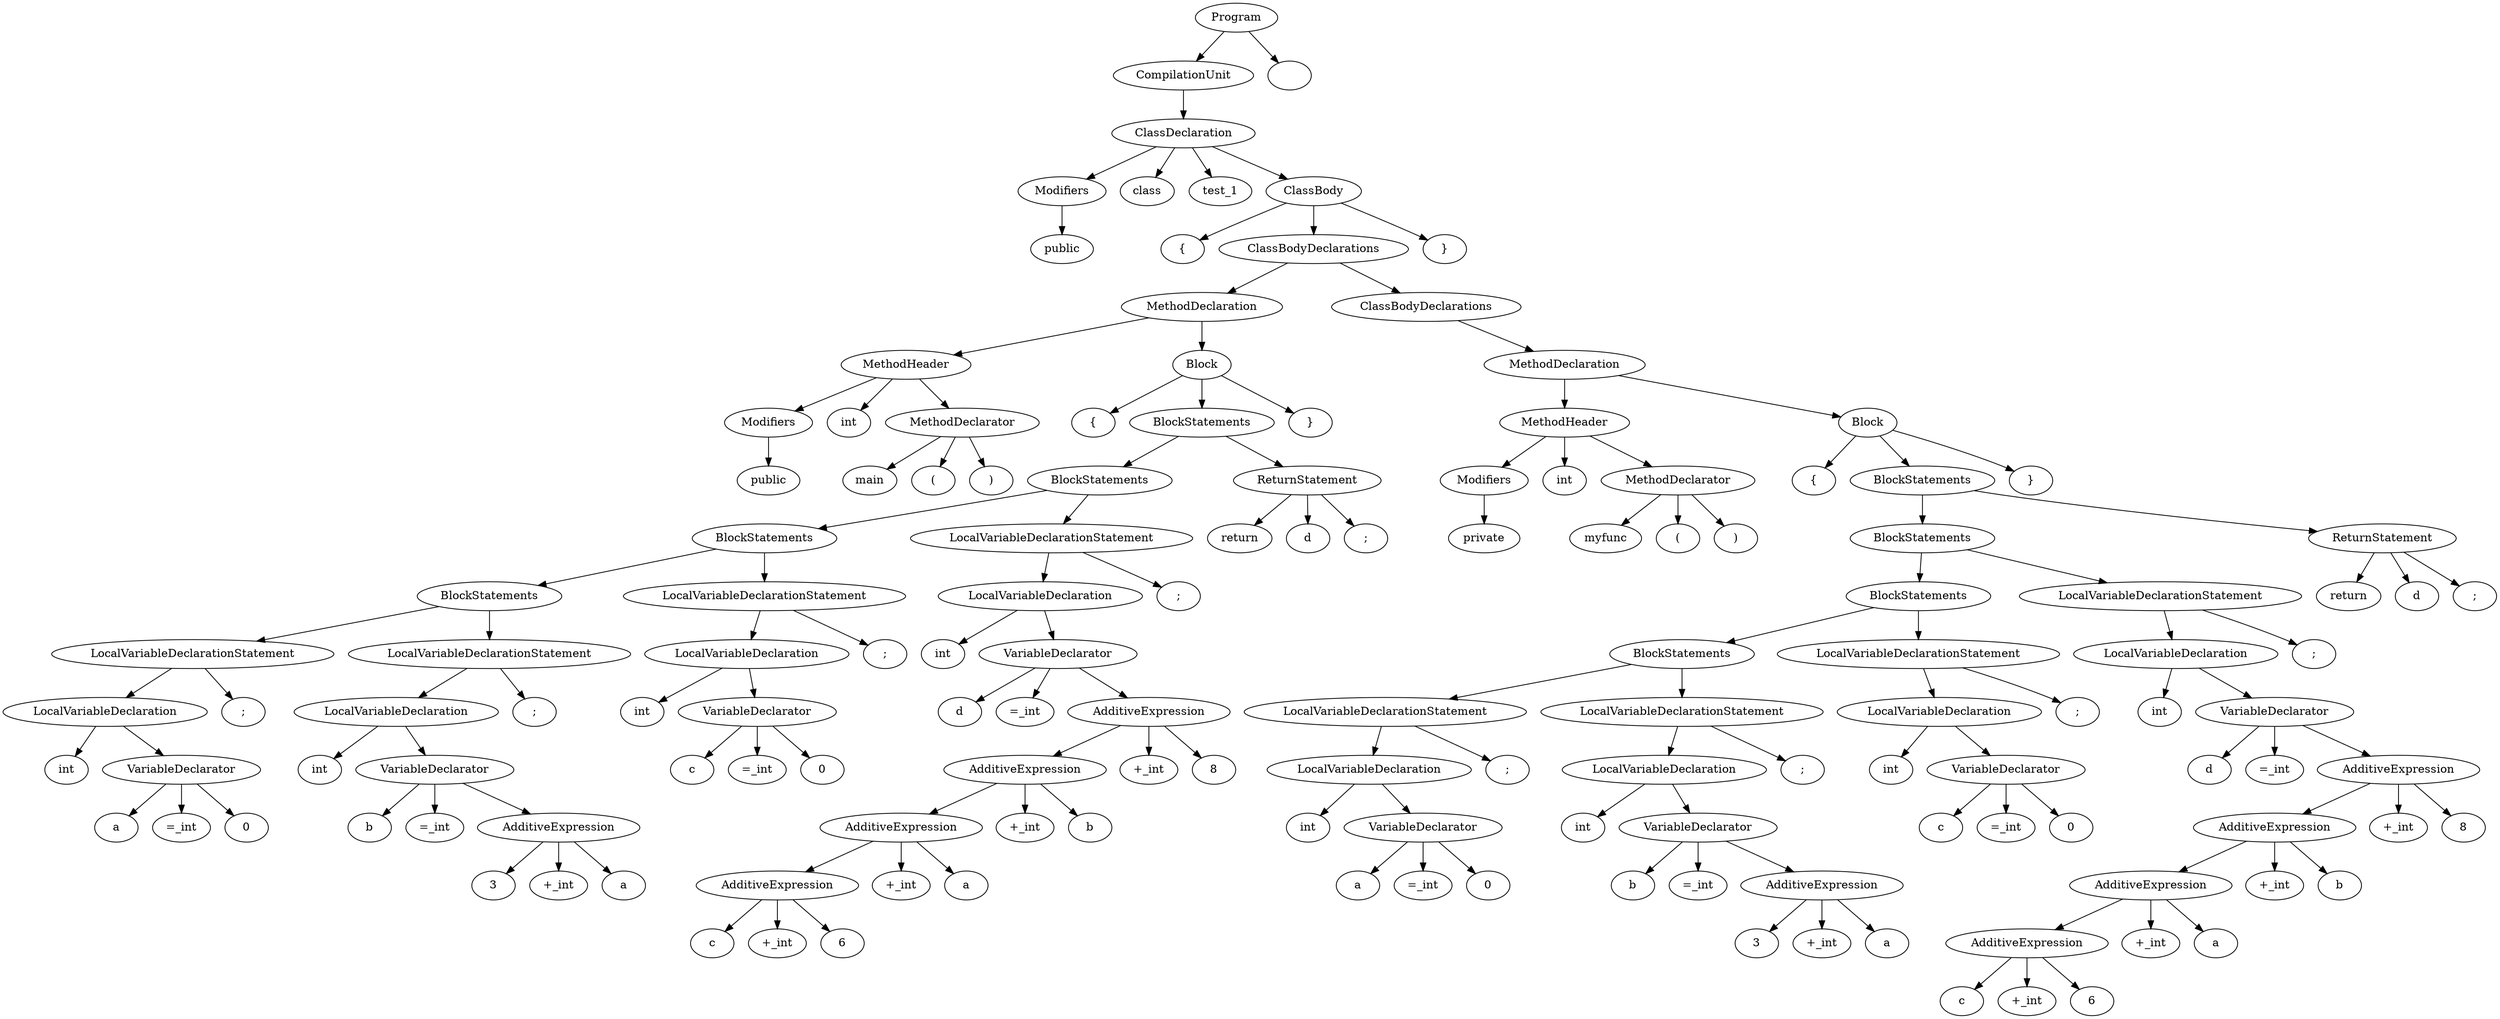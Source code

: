 digraph G {
n1 [label="public"]
n2 [label="Modifiers"]
n2->n1;
n3 [label="class"]
n4 [label="test_1"]
n5 [label="{"]
n6 [label="public"]
n7 [label="Modifiers"]
n7->n6;
n8 [label="int"]
n9 [label="main"]
n10 [label="("]
n11 [label=")"]
n12 [label="MethodDeclarator"]
n12->n11;
n12->n10;
n12->n9;
n13 [label="MethodHeader"]
n13->n12;
n13->n8;
n13->n7;
n14 [label="{"]
n15 [label="int"]
n16 [label="a"]
n17 [label="=_int"]
n18 [label="0"]
n19 [label="VariableDeclarator"]
n19->n18;
n19->n17;
n19->n16;
n20 [label="LocalVariableDeclaration"]
n20->n19;
n20->n15;
n21 [label=";"]
n22 [label="LocalVariableDeclarationStatement"]
n22->n21;
n22->n20;
n23 [label="int"]
n24 [label="b"]
n25 [label="=_int"]
n26 [label="3"]
n27 [label="+_int"]
n28 [label="a"]
n29 [label="AdditiveExpression"]
n29->n28;
n29->n27;
n29->n26;
n30 [label="VariableDeclarator"]
n30->n29;
n30->n25;
n30->n24;
n31 [label="LocalVariableDeclaration"]
n31->n30;
n31->n23;
n32 [label=";"]
n33 [label="LocalVariableDeclarationStatement"]
n33->n32;
n33->n31;
n34 [label="BlockStatements"]
n34->n33;
n34->n22;
n35 [label="int"]
n36 [label="c"]
n37 [label="=_int"]
n38 [label="0"]
n39 [label="VariableDeclarator"]
n39->n38;
n39->n37;
n39->n36;
n40 [label="LocalVariableDeclaration"]
n40->n39;
n40->n35;
n41 [label=";"]
n42 [label="LocalVariableDeclarationStatement"]
n42->n41;
n42->n40;
n43 [label="BlockStatements"]
n43->n42;
n43->n34;
n44 [label="int"]
n45 [label="d"]
n46 [label="=_int"]
n47 [label="c"]
n48 [label="+_int"]
n49 [label="6"]
n50 [label="AdditiveExpression"]
n50->n49;
n50->n48;
n50->n47;
n51 [label="+_int"]
n52 [label="a"]
n53 [label="AdditiveExpression"]
n53->n52;
n53->n51;
n53->n50;
n54 [label="+_int"]
n55 [label="b"]
n56 [label="AdditiveExpression"]
n56->n55;
n56->n54;
n56->n53;
n57 [label="+_int"]
n58 [label="8"]
n59 [label="AdditiveExpression"]
n59->n58;
n59->n57;
n59->n56;
n60 [label="VariableDeclarator"]
n60->n59;
n60->n46;
n60->n45;
n61 [label="LocalVariableDeclaration"]
n61->n60;
n61->n44;
n62 [label=";"]
n63 [label="LocalVariableDeclarationStatement"]
n63->n62;
n63->n61;
n64 [label="BlockStatements"]
n64->n63;
n64->n43;
n65 [label="return"]
n66 [label="d"]
n67 [label=";"]
n68 [label="ReturnStatement"]
n68->n67;
n68->n66;
n68->n65;
n69 [label="BlockStatements"]
n69->n68;
n69->n64;
n70 [label="}"]
n71 [label="Block"]
n71->n70;
n71->n69;
n71->n14;
n72 [label="MethodDeclaration"]
n72->n71;
n72->n13;
n73 [label="private"]
n74 [label="Modifiers"]
n74->n73;
n75 [label="int"]
n76 [label="myfunc"]
n77 [label="("]
n78 [label=")"]
n79 [label="MethodDeclarator"]
n79->n78;
n79->n77;
n79->n76;
n80 [label="MethodHeader"]
n80->n79;
n80->n75;
n80->n74;
n81 [label="{"]
n82 [label="int"]
n83 [label="a"]
n84 [label="=_int"]
n85 [label="0"]
n86 [label="VariableDeclarator"]
n86->n85;
n86->n84;
n86->n83;
n87 [label="LocalVariableDeclaration"]
n87->n86;
n87->n82;
n88 [label=";"]
n89 [label="LocalVariableDeclarationStatement"]
n89->n88;
n89->n87;
n90 [label="int"]
n91 [label="b"]
n92 [label="=_int"]
n93 [label="3"]
n94 [label="+_int"]
n95 [label="a"]
n96 [label="AdditiveExpression"]
n96->n95;
n96->n94;
n96->n93;
n97 [label="VariableDeclarator"]
n97->n96;
n97->n92;
n97->n91;
n98 [label="LocalVariableDeclaration"]
n98->n97;
n98->n90;
n99 [label=";"]
n100 [label="LocalVariableDeclarationStatement"]
n100->n99;
n100->n98;
n101 [label="BlockStatements"]
n101->n100;
n101->n89;
n102 [label="int"]
n103 [label="c"]
n104 [label="=_int"]
n105 [label="0"]
n106 [label="VariableDeclarator"]
n106->n105;
n106->n104;
n106->n103;
n107 [label="LocalVariableDeclaration"]
n107->n106;
n107->n102;
n108 [label=";"]
n109 [label="LocalVariableDeclarationStatement"]
n109->n108;
n109->n107;
n110 [label="BlockStatements"]
n110->n109;
n110->n101;
n111 [label="int"]
n112 [label="d"]
n113 [label="=_int"]
n114 [label="c"]
n115 [label="+_int"]
n116 [label="6"]
n117 [label="AdditiveExpression"]
n117->n116;
n117->n115;
n117->n114;
n118 [label="+_int"]
n119 [label="a"]
n120 [label="AdditiveExpression"]
n120->n119;
n120->n118;
n120->n117;
n121 [label="+_int"]
n122 [label="b"]
n123 [label="AdditiveExpression"]
n123->n122;
n123->n121;
n123->n120;
n124 [label="+_int"]
n125 [label="8"]
n126 [label="AdditiveExpression"]
n126->n125;
n126->n124;
n126->n123;
n127 [label="VariableDeclarator"]
n127->n126;
n127->n113;
n127->n112;
n128 [label="LocalVariableDeclaration"]
n128->n127;
n128->n111;
n129 [label=";"]
n130 [label="LocalVariableDeclarationStatement"]
n130->n129;
n130->n128;
n131 [label="BlockStatements"]
n131->n130;
n131->n110;
n132 [label="return"]
n133 [label="d"]
n134 [label=";"]
n135 [label="ReturnStatement"]
n135->n134;
n135->n133;
n135->n132;
n136 [label="BlockStatements"]
n136->n135;
n136->n131;
n137 [label="}"]
n138 [label="Block"]
n138->n137;
n138->n136;
n138->n81;
n139 [label="MethodDeclaration"]
n139->n138;
n139->n80;
n140 [label="ClassBodyDeclarations"]
n140->n139;
n141 [label="ClassBodyDeclarations"]
n141->n140;
n141->n72;
n142 [label="}"]
n143 [label="ClassBody"]
n143->n142;
n143->n141;
n143->n5;
n144 [label="ClassDeclaration"]
n144->n143;
n144->n4;
n144->n3;
n144->n2;
n145 [label="CompilationUnit"]
n145->n144;
n146 [label="Program"]
n146->n147;
n146->n145;
n147 [label=""]
}
